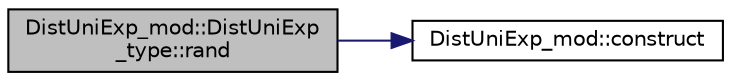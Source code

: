digraph "DistUniExp_mod::DistUniExp_type::rand"
{
 // LATEX_PDF_SIZE
  edge [fontname="Helvetica",fontsize="10",labelfontname="Helvetica",labelfontsize="10"];
  node [fontname="Helvetica",fontsize="10",shape=record];
  rankdir="LR";
  Node1 [label="DistUniExp_mod::DistUniExp\l_type::rand",height=0.2,width=0.4,color="black", fillcolor="grey75", style="filled", fontcolor="black",tooltip=" "];
  Node1 -> Node2 [color="midnightblue",fontsize="10",style="solid",fontname="Helvetica"];
  Node2 [label="DistUniExp_mod::construct",height=0.2,width=0.4,color="black", fillcolor="white", style="filled",URL="$namespaceDistUniExp__mod.html#aa716071005b65c461fb5c5a4a8f3a0a0",tooltip="Set the DistUniExp properties and return an object of type DistUniExp_type containing the objective f..."];
}
